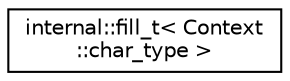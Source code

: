 digraph "Иерархия классов. Графический вид."
{
  edge [fontname="Helvetica",fontsize="10",labelfontname="Helvetica",labelfontsize="10"];
  node [fontname="Helvetica",fontsize="10",shape=record];
  rankdir="LR";
  Node0 [label="internal::fill_t\< Context\l::char_type \>",height=0.2,width=0.4,color="black", fillcolor="white", style="filled",URL="$structinternal_1_1fill__t.html"];
}

